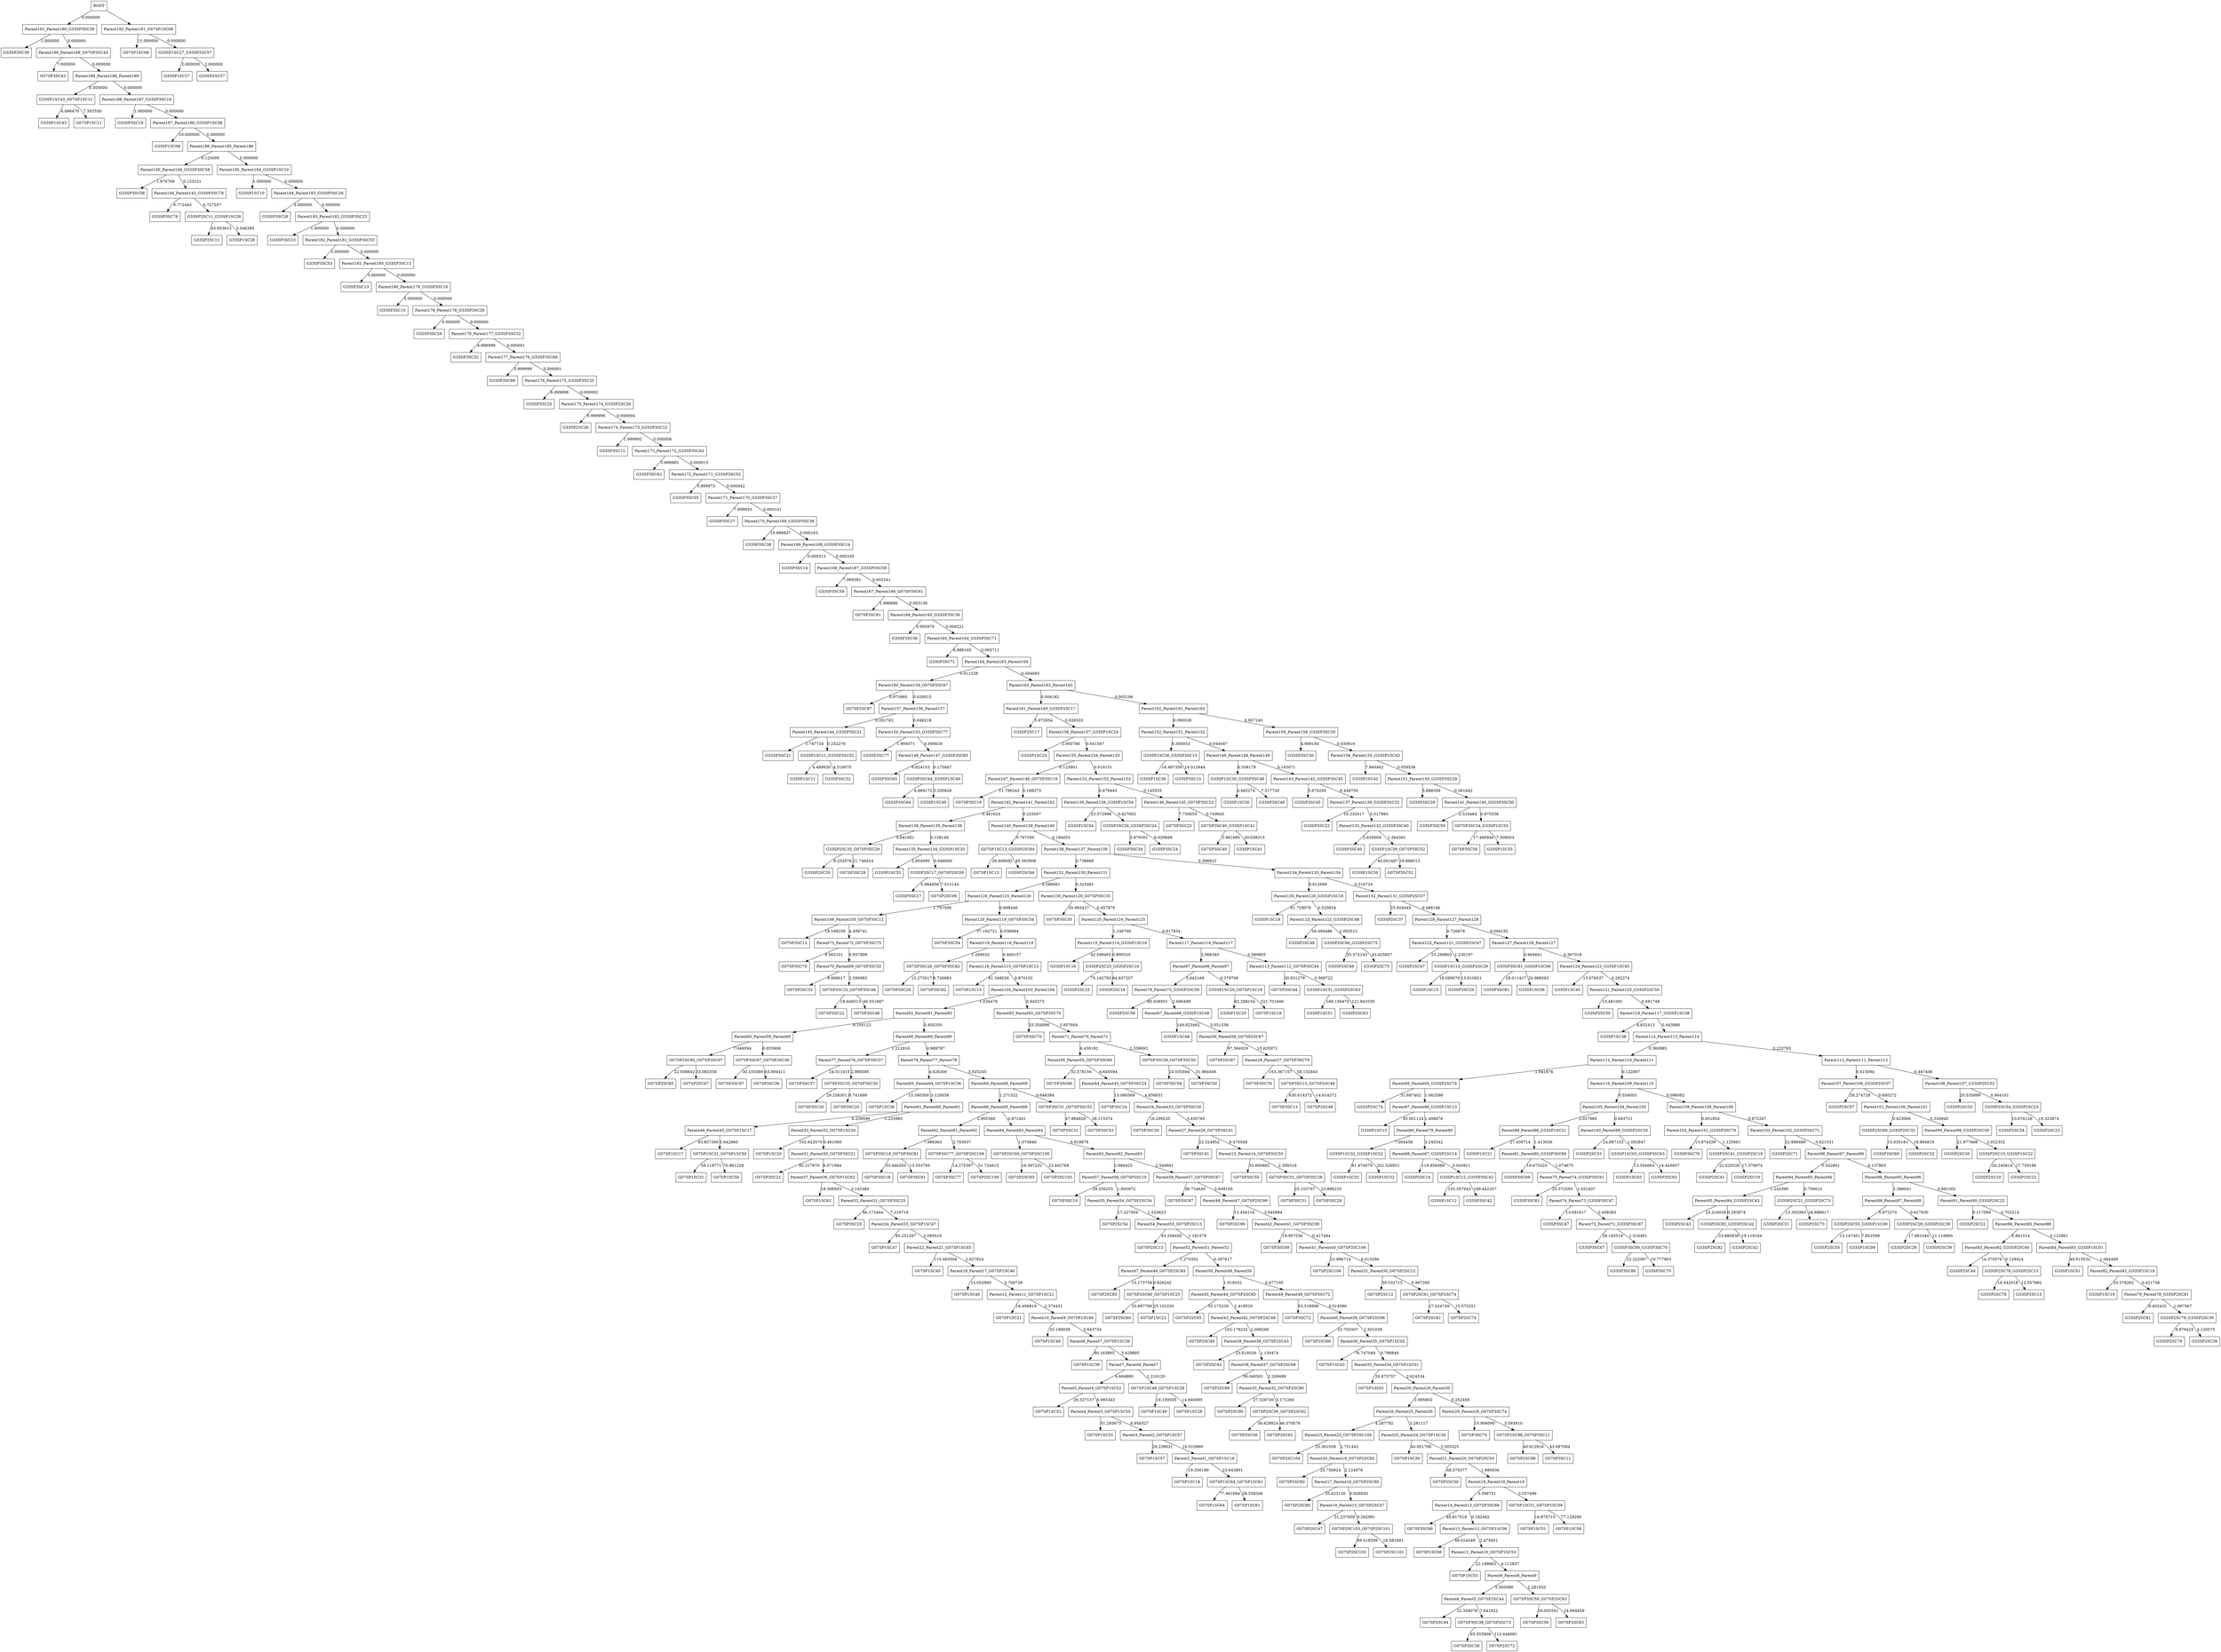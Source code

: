 digraph tree_of_250_smooth {
	G07SP3SC30 [shape = box];
	G33SP3SC81 [shape = box];
	G07SP3SC41 [shape = box];
	G33SP3SC30 [shape = box];
	G33SP2SC11 [shape = box];
	G33SP1SC42 [shape = box];
	G33SP2SC33 [shape = box];
	G07SP1SC17 [shape = box];
	G07SP2SC65 [shape = box];
	G33SP2SC54 [shape = box];
	G07SP1SC01 [shape = box];
	G33SP1SC15 [shape = box];
	G07SP3SC33 [shape = box];
	G33SP1SC13 [shape = box];
	G33SP2SC17 [shape = box];
	G07SP1SC62 [shape = box];
	G33SP3SC71 [shape = box];
	G07SP1SC18 [shape = box];
	G07SP1SC49 [shape = box];
	G33SP1SC20 [shape = box];
	G33SP2SC28 [shape = box];
	G07SP1SC31 [shape = box];
	G33SP2SC59 [shape = box];
	G07SP3SC19 [shape = box];
	G07SP2SC66 [shape = box];
	G33SP2SC41 [shape = box];
	G07SP1SC28 [shape = box];
	G33SP2SC21 [shape = box];
	G07SP2SC69 [shape = box];
	G07SP3SC67 [shape = box];
	G33SP3SC14 [shape = box];
	G33SP2SC60 [shape = box];
	G33SP2SC32 [shape = box];
	G33SP3SC36 [shape = box];
	G07SP3SC13 [shape = box];
	G33SP1SC19 [shape = box];
	G07SP3SC21 [shape = box];
	G07SP3SC20 [shape = box];
	G33SP2SC55 [shape = box];
	G07SP3SC32 [shape = box];
	G33SP2SC82 [shape = box];
	G07SP2SC85 [shape = box];
	G07SP1SC48 [shape = box];
	G07SP1SC21 [shape = box];
	G07SP2SC97 [shape = box];
	G33SP3SC21 [shape = box];
	G33SP3SC50 [shape = box];
	G07SP3SC79 [shape = box];
	G33SP1SC24 [shape = box];
	G33SP2SC14 [shape = box];
	G07SP2SC56 [shape = box];
	G07SP2SC62 [shape = box];
	G07SP3SC34 [shape = box];
	G07SP1SC51 [shape = box];
	G07SP1SC02 [shape = box];
	G07SP2SC99 [shape = box];
	G33SP3SC40 [shape = box];
	G07SP3SC40 [shape = box];
	G07SP2SC98 [shape = box];
	G07SP3SC61 [shape = box];
	G07SP3SC25 [shape = box];
	G07SP3SC37 [shape = box];
	G07SP2SC67 [shape = box];
	G07SP1SC47 [shape = box];
	G07SP3SC72 [shape = box];
	G33SP1SC30 [shape = box];
	G33SP2SC35 [shape = box];
	G07SP1SC52 [shape = box];
	G07SP3SC51 [shape = box];
	G07SP3SC29 [shape = box];
	G33SP2SC47 [shape = box];
	G07SP3SC58 [shape = box];
	G07SP3SC11 [shape = box];
	G07SP3SC77 [shape = box];
	G07SP2SC80 [shape = box];
	G33SP2SC81 [shape = box];
	G33SP1SC11 [shape = box];
	G07SP2SC82 [shape = box];
	G33SP2SC39 [shape = box];
	G33SP2SC30 [shape = box];
	G07SP2SC50 [shape = box];
	G33SP1SC39 [shape = box];
	G33SP1SC55 [shape = box];
	G07SP3SC23 [shape = box];
	G33SP3SC64 [shape = box];
	G07SP2SC12 [shape = box];
	G33SP2SC10 [shape = box];
	G07SP3SC59 [shape = box];
	G33SP3SC77 [shape = box];
	G07SP3SC35 [shape = box];
	G33SP2SC43 [shape = box];
	G07SP3SC31 [shape = box];
	G07SP3SC74 [shape = box];
	G07SP2SC07 [shape = box];
	G07SP3SC53 [shape = box];
	G07SP1SC55 [shape = box];
	G07SP1SC13 [shape = box];
	G07SP3SC09 [shape = box];
	G07SP3SC70 [shape = box];
	G33SP2SC52 [shape = box];
	G33SP3SC80 [shape = box];
	G33SP3SC52 [shape = box];
	G07SP3SC38 [shape = box];
	G33SP1SC48 [shape = box];
	G33SP1SC51 [shape = box];
	G07SP2SC103 [shape = box];
	G07SP2SC61 [shape = box];
	G33SP2SC40 [shape = box];
	G07SP1SC64 [shape = box];
	G33SP2SC73 [shape = box];
	G33SP3SC34 [shape = box];
	G33SP1SC12 [shape = box];
	G33SP3SC65 [shape = box];
	G07SP2SC109 [shape = box];
	G33SP3SC42 [shape = box];
	G33SP3SC70 [shape = box];
	G33SP1SC49 [shape = box];
	G07SP3SC50 [shape = box];
	G33SP1SC22 [shape = box];
	G33SP2SC71 [shape = box];
	G33SP3SC32 [shape = box];
	G33SP3SC55 [shape = box];
	G33SP1SC06 [shape = box];
	G33SP1SC41 [shape = box];
	G07SP2SC101 [shape = box];
	G07SP3SC12 [shape = box];
	G33SP2SC25 [shape = box];
	G33SP3SC12 [shape = box];
	G33SP3SC29 [shape = box];
	G07SP3SC18 [shape = box];
	G33SP2SC23 [shape = box];
	G33SP3SC26 [shape = box];
	G33SP3SC62 [shape = box];
	G33SP1SC36 [shape = box];
	G07SP1SC06 [shape = box];
	G33SP3SC22 [shape = box];
	G07SP2SC48 [shape = box];
	G33SP1SC33 [shape = box];
	G33SP1SC03 [shape = box];
	G33SP1SC18 [shape = box];
	G07SP3SC66 [shape = box];
	G07SP1SC61 [shape = box];
	G33SP2SC18 [shape = box];
	G33SP3SC67 [shape = box];
	G33SP3SC15 [shape = box];
	G07SP2SC72 [shape = box];
	G33SP3SC38 [shape = box];
	G07SP3SC28 [shape = box];
	G07SP3SC07 [shape = box];
	G07SP1SC39 [shape = box];
	G33SP2SC22 [shape = box];
	G33SP3SC53 [shape = box];
	G33SP3SC47 [shape = box];
	G33SP3SC25 [shape = box];
	G33SP2SC26 [shape = box];
	G07SP3SC22 [shape = box];
	G33SP2SC78 [shape = box];
	G33SP3SC27 [shape = box];
	G33SP2SC37 [shape = box];
	G33SP3SC13 [shape = box];
	G07SP3SC10 [shape = box];
	G33SP2SC15 [shape = box];
	G07SP2SC93 [shape = box];
	G33SP2SC64 [shape = box];
	G33SP3SC48 [shape = box];
	G33SP3SC45 [shape = box];
	G07SP2SC43 [shape = box];
	G33SP2SC63 [shape = box];
	G33SP1SC10 [shape = box];
	G33SP1SC09 [shape = box];
	G07SP1SC19 [shape = box];
	G07SP2SC74 [shape = box];
	G33SP1SC16 [shape = box];
	G33SP3SC16 [shape = box];
	G07SP1SC50 [shape = box];
	G33SP3SC76 [shape = box];
	G07SP2SC83 [shape = box];
	G33SP1SC32 [shape = box];
	G33SP1SC01 [shape = box];
	G07SP1SC20 [shape = box];
	G33SP3SC28 [shape = box];
	G33SP3SC23 [shape = box];
	G07SP3SC36 [shape = box];
	G07SP2SC54 [shape = box];
	G07SP1SC53 [shape = box];
	G33SP2SC42 [shape = box];
	G33SP3SC68 [shape = box];
	G33SP3SC59 [shape = box];
	G33SP1SC38 [shape = box];
	G07SP3SC52 [shape = box];
	G07SP1SC45 [shape = box];
	G33SP3SC58 [shape = box];
	G07SP3SC60 [shape = box];
	G07SP3SC24 [shape = box];
	G07SP3SC44 [shape = box];
	G07SP1SC15 [shape = box];
	G33SP3SC24 [shape = box];
	G33SP3SC19 [shape = box];
	G33SP3SC17 [shape = box];
	G33SP2SC74 [shape = box];
	G07SP2SC90 [shape = box];
	G33SP2SC66 [shape = box];
	G33SP1SC08 [shape = box];
	G07SP2SC60 [shape = box];
	G33SP1SC54 [shape = box];
	G07SP3SC81 [shape = box];
	G07SP2SC09 [shape = box];
	G33SP1SC43 [shape = box];
	G33SP3SC63 [shape = box];
	G33SP1SC27 [shape = box];
	G07SP3SC48 [shape = box];
	G07SP2SC44 [shape = box];
	G33SP3SC78 [shape = box];
	G07SP3SC43 [shape = box];
	G07SP2SC104 [shape = box];
	G07SP3SC26 [shape = box];
	G33SP2SC79 [shape = box];
	G07SP1SC30 [shape = box];
	G33SP2SC29 [shape = box];
	G33SP2SC36 [shape = box];
	G07SP1SC36 [shape = box];
	G33SP2SC48 [shape = box];
	G33SP3SC39 [shape = box];
	G07SP3SC82 [shape = box];
	G07SP2SC105 [shape = box];
	G33SP2SC19 [shape = box];
	G07SP2SC47 [shape = box];
	G07SP3SC75 [shape = box];
	G33SP2SC50 [shape = box];
	G07SP2SC106 [shape = box];
	G07SP1SC11 [shape = box];
	G07SP2SC13 [shape = box];
	G33SP1SC52 [shape = box];
	G07SP1SC23 [shape = box];
	G33SP3SC69 [shape = box];
	G07SP1SC46 [shape = box];
	G33SP2SC57 [shape = box];
	G33SP2SC75 [shape = box];
	G07SP1SC58 [shape = box];
	G07SP3SC54 [shape = box];
	G33SP1SC28 [shape = box];
	G33SP1SC45 [shape = box];
	G33SP3SC61 [shape = box];
	G33SP2SC07 [shape = box];
	G07SP1SC08 [shape = box];
	G07SP3SC55 [shape = box];
	G07SP2SC63 [shape = box];
	G33SP1SC21 [shape = box];
	G07SP1SC57 [shape = box];
	G07SP2SC49 [shape = box];
	G07SP1SC64_G07SP1SC61 [shape = box];
	G07SP1SC64_G07SP1SC61 -> G07SP1SC64 [label = 77.461694];
	G07SP1SC64_G07SP1SC61 -> G07SP1SC61 [label = 26.538306];
	G07SP3SC13_G07SP2SC48 [shape = box];
	G07SP3SC13_G07SP2SC48 -> G07SP3SC13 [label = 630.614372];
	G07SP3SC13_G07SP2SC48 -> G07SP2SC48 [label = -14.614372];
	Parent2_Parent1_G07SP1SC18 [shape = box];
	Parent2_Parent1_G07SP1SC18 -> G07SP1SC64_G07SP1SC61 [label = 23.643801];
	Parent2_Parent1_G07SP1SC18 -> G07SP1SC18 [label = 19.356199];
	Parent3_Parent2_G07SP1SC57 [shape = box];
	Parent3_Parent2_G07SP1SC57 -> Parent2_Parent1_G07SP1SC18 [label = 16.510969];
	Parent3_Parent2_G07SP1SC57 -> G07SP1SC57 [label = 29.239031];
	Parent4_Parent3_G07SP1SC55 [shape = box];
	Parent4_Parent3_G07SP1SC55 -> Parent3_Parent2_G07SP1SC57 [label = 6.956327];
	Parent4_Parent3_G07SP1SC55 -> G07SP1SC55 [label = 51.293673];
	G07SP3SC38_G07SP2SC72 [shape = box];
	G07SP3SC38_G07SP2SC72 -> G07SP3SC38 [label = 65.353909];
	G07SP3SC38_G07SP2SC72 -> G07SP2SC72 [label = 112.646091];
	Parent5_Parent4_G07SP1SC52 [shape = box];
	Parent5_Parent4_G07SP1SC52 -> Parent4_Parent3_G07SP1SC55 [label = 6.985343];
	Parent5_Parent4_G07SP1SC52 -> G07SP1SC52 [label = 26.327157];
	Parent6_Parent5_G07SP2SC44 [shape = box];
	Parent6_Parent5_G07SP2SC44 -> G07SP3SC38_G07SP2SC72 [label = 7.641922];
	Parent6_Parent5_G07SP2SC44 -> G07SP2SC44 [label = 22.358078];
	G07SP1SC49_G07SP1SC28 [shape = box];
	G07SP1SC49_G07SP1SC28 -> G07SP1SC49 [label = 18.159505];
	G07SP1SC49_G07SP1SC28 -> G07SP1SC28 [label = 14.840495];
	Parent7_Parent6_Parent7 [shape = box];
	Parent7_Parent6_Parent7 -> G07SP1SC49_G07SP1SC28 [label = 1.210120];
	Parent7_Parent6_Parent7 -> Parent5_Parent4_G07SP1SC52 [label = 4.664880];
	G07SP3SC59_G07SP2SC63 [shape = box];
	G07SP3SC59_G07SP2SC63 -> G07SP3SC59 [label = 20.055541];
	G07SP3SC59_G07SP2SC63 -> G07SP2SC63 [label = 24.944459];
	Parent8_Parent7_G07SP1SC39 [shape = box];
	Parent8_Parent7_G07SP1SC39 -> Parent7_Parent6_Parent7 [label = 3.429885];
	Parent8_Parent7_G07SP1SC39 -> G07SP1SC39 [label = 80.163865];
	Parent9_Parent8_Parent9 [shape = box];
	Parent9_Parent8_Parent9 -> G07SP3SC59_G07SP2SC63 [label = 2.281920];
	Parent9_Parent8_Parent9 -> Parent6_Parent5_G07SP2SC44 [label = 5.593080];
	Parent10_Parent9_G07SP1SC48 [shape = box];
	Parent10_Parent9_G07SP1SC48 -> Parent8_Parent7_G07SP1SC39 [label = 3.943754];
	Parent10_Parent9_G07SP1SC48 -> G07SP1SC48 [label = 35.189058];
	Parent11_Parent10_G07SP1SC53 [shape = box];
	Parent11_Parent10_G07SP1SC53 -> Parent9_Parent8_Parent9 [label = 4.112837];
	Parent11_Parent10_G07SP1SC53 -> G07SP1SC53 [label = 22.199663];
	G07SP3SC51_G07SP3SC28 [shape = box];
	G07SP3SC51_G07SP3SC28 -> G07SP3SC51 [label = 25.103767];
	G07SP3SC51_G07SP3SC28 -> G07SP3SC28 [label = 23.896233];
	Parent12_Parent11_G07SP1SC21 [shape = box];
	Parent12_Parent11_G07SP1SC21 -> Parent10_Parent9_G07SP1SC48 [label = 2.374431];
	Parent12_Parent11_G07SP1SC21 -> G07SP1SC21 [label = 16.406819];
	Parent13_Parent12_G07SP1SC06 [shape = box];
	Parent13_Parent12_G07SP1SC06 -> Parent11_Parent10_G07SP1SC53 [label = 2.475651];
	Parent13_Parent12_G07SP1SC06 -> G07SP1SC06 [label = 49.024349];
	Parent14_Parent13_G07SP3SC66 [shape = box];
	Parent14_Parent13_G07SP3SC66 -> Parent13_Parent12_G07SP1SC06 [label = 0.182482];
	Parent14_Parent13_G07SP3SC66 -> G07SP3SC66 [label = 40.817518];
	G07SP1SC51_G07SP1SC58 [shape = box];
	G07SP1SC51_G07SP1SC58 -> G07SP1SC51 [label = 16.870710];
	G07SP1SC51_G07SP1SC58 -> G07SP1SC58 [label = 77.129290];
	Parent15_Parent14_G07SP3SC55 [shape = box];
	Parent15_Parent14_G07SP3SC55 -> G07SP3SC51_G07SP3SC28 [label = 2.399318];
	Parent15_Parent14_G07SP3SC55 -> G07SP3SC55 [label = 33.600682];
	G07SP2SC103_G07SP2SC101 [shape = box];
	G07SP2SC103_G07SP2SC101 -> G07SP2SC103 [label = 69.418309];
	G07SP2SC103_G07SP2SC101 -> G07SP2SC101 [label = 18.581691];
	Parent16_Parent15_G07SP2SC47 [shape = box];
	Parent16_Parent15_G07SP2SC47 -> G07SP2SC103_G07SP2SC101 [label = 0.262991];
	Parent16_Parent15_G07SP2SC47 -> G07SP2SC47 [label = 31.237009];
	Parent17_Parent16_G07SP2SC80 [shape = box];
	Parent17_Parent16_G07SP2SC80 -> Parent16_Parent15_G07SP2SC47 [label = 0.626850];
	Parent17_Parent16_G07SP2SC80 -> G07SP2SC80 [label = 35.623150];
	Parent18_Parent17_G07SP1SC46 [shape = box];
	Parent18_Parent17_G07SP1SC46 -> Parent12_Parent11_G07SP1SC21 [label = 3.708729];
	Parent18_Parent17_G07SP1SC46 -> G07SP1SC46 [label = 15.052990];
	Parent19_Parent18_Parent19 [shape = box];
	Parent19_Parent18_Parent19 -> G07SP1SC51_G07SP1SC58 [label = 3.557499];
	Parent19_Parent18_Parent19 -> Parent14_Parent13_G07SP3SC66 [label = 3.598751];
	Parent20_Parent19_G07SP2SC82 [shape = box];
	Parent20_Parent19_G07SP2SC82 -> Parent17_Parent16_G07SP2SC80 [label = 2.124076];
	Parent20_Parent19_G07SP2SC82 -> G07SP2SC82 [label = 25.750924];
	Parent21_Parent20_G07SP2SC50 [shape = box];
	Parent21_Parent20_G07SP2SC50 -> Parent19_Parent18_Parent19 [label = 1.990936];
	Parent21_Parent20_G07SP2SC50 -> G07SP2SC50 [label = 48.579377];
	Parent22_Parent21_G07SP1SC45 [shape = box];
	Parent22_Parent21_G07SP1SC45 -> Parent18_Parent17_G07SP1SC46 [label = 2.627824];
	Parent22_Parent21_G07SP1SC45 -> G07SP1SC45 [label = 110.483504];
	Parent23_Parent22_G07SP2SC104 [shape = box];
	Parent23_Parent22_G07SP2SC104 -> Parent20_Parent19_G07SP2SC82 [label = 2.751442];
	Parent23_Parent22_G07SP2SC104 -> G07SP2SC104 [label = 25.561058];
	G07SP2SC61_G07SP2SC74 [shape = box];
	G07SP2SC61_G07SP2SC74 -> G07SP2SC61 [label = 27.424749];
	G07SP2SC61_G07SP2SC74 -> G07SP2SC74 [label = 15.575251];
	Parent24_Parent23_G07SP1SC47 [shape = box];
	Parent24_Parent23_G07SP1SC47 -> Parent22_Parent21_G07SP1SC45 [label = 2.090510];
	Parent24_Parent23_G07SP1SC47 -> G07SP1SC47 [label = 85.251287];
	Parent25_Parent24_G07SP1SC30 [shape = box];
	Parent25_Parent24_G07SP1SC30 -> Parent21_Parent20_G07SP2SC50 [label = 3.505325];
	Parent25_Parent24_G07SP1SC30 -> G07SP1SC30 [label = 40.951706];
	G07SP2SC98_G07SP3SC11 [shape = box];
	G07SP2SC98_G07SP3SC11 -> G07SP2SC98 [label = 40.912916];
	G07SP2SC98_G07SP3SC11 -> G07SP3SC11 [label = 43.087084];
	Parent26_Parent25_Parent26 [shape = box];
	Parent26_Parent25_Parent26 -> Parent25_Parent24_G07SP1SC30 [label = 3.281117];
	Parent26_Parent25_Parent26 -> Parent23_Parent22_G07SP2SC104 [label = 4.287792];
	Parent27_Parent26_G07SP3SC41 [shape = box];
	Parent27_Parent26_G07SP3SC41 -> Parent15_Parent14_G07SP3SC55 [label = 9.475048];
	Parent27_Parent26_G07SP3SC41 -> G07SP3SC41 [label = 22.524952];
	Parent28_Parent27_G07SP3SC79 [shape = box];
	Parent28_Parent27_G07SP3SC79 -> G07SP3SC13_G07SP2SC48 [label = 58.132843];
	Parent28_Parent27_G07SP3SC79 -> G07SP3SC79 [label = 163.367157];
	G07SP2SC56_G07SP2SC62 [shape = box];
	G07SP2SC56_G07SP2SC62 -> G07SP2SC56 [label = 36.629924];
	G07SP2SC56_G07SP2SC62 -> G07SP2SC62 [label = 46.370076];
	Parent29_Parent28_G07SP3SC74 [shape = box];
	Parent29_Parent28_G07SP3SC74 -> G07SP2SC98_G07SP3SC11 [label = 3.593910];
	Parent29_Parent28_G07SP3SC74 -> G07SP3SC74 [label = 15.906090];
	Parent30_Parent29_Parent30 [shape = box];
	Parent30_Parent29_Parent30 -> Parent29_Parent28_G07SP3SC74 [label = 0.252459];
	Parent30_Parent29_Parent30 -> Parent26_Parent25_Parent26 [label = 2.995802];
	Parent31_Parent30_G07SP2SC12 [shape = box];
	Parent31_Parent30_G07SP2SC12 -> G07SP2SC61_G07SP2SC74 [label = 6.967285];
	Parent31_Parent30_G07SP2SC12 -> G07SP2SC12 [label = 39.532715];
	Parent32_Parent31_G07SP3SC25 [shape = box];
	Parent32_Parent31_G07SP3SC25 -> Parent24_Parent23_G07SP1SC47 [label = 7.216716];
	Parent32_Parent31_G07SP3SC25 -> G07SP3SC25 [label = 56.172444];
	Parent33_Parent32_G07SP2SC90 [shape = box];
	Parent33_Parent32_G07SP2SC90 -> G07SP2SC56_G07SP2SC62 [label = 3.171260];
	Parent33_Parent32_G07SP2SC90 -> G07SP2SC90 [label = 27.328740];
	Parent34_Parent33_G07SP3SC30 [shape = box];
	Parent34_Parent33_G07SP3SC30 -> Parent27_Parent26_G07SP3SC41 [label = 3.450765];
	Parent34_Parent33_G07SP3SC30 -> G07SP3SC30 [label = 19.299235];
	G07SP1SC31_G07SP1SC50 [shape = box];
	G07SP1SC31_G07SP1SC50 -> G07SP1SC31 [label = 59.118771];
	G07SP1SC31_G07SP1SC50 -> G07SP1SC50 [label = 70.881229];
	Parent35_Parent34_G07SP1SC01 [shape = box];
	Parent35_Parent34_G07SP1SC01 -> Parent30_Parent29_Parent30 [label = 2.624534];
	Parent35_Parent34_G07SP1SC01 -> G07SP1SC01 [label = 20.873757];
	Parent36_Parent35_G07SP1SC02 [shape = box];
	Parent36_Parent35_G07SP1SC02 -> Parent35_Parent34_G07SP1SC01 [label = 0.798849];
	Parent36_Parent35_G07SP1SC02 -> G07SP1SC02 [label = 76.747049];
	Parent37_Parent36_G07SP1SC62 [shape = box];
	Parent37_Parent36_G07SP1SC62 -> Parent32_Parent31_G07SP3SC25 [label = 3.143384];
	Parent37_Parent36_G07SP1SC62 -> G07SP1SC62 [label = 18.306933];
	Parent38_Parent37_G07SP2SC69 [shape = box];
	Parent38_Parent37_G07SP2SC69 -> Parent33_Parent32_G07SP2SC90 [label = 2.209499];
	Parent38_Parent37_G07SP2SC69 -> G07SP2SC69 [label = 39.040501];
	Parent39_Parent38_G07SP2SC43 [shape = box];
	Parent39_Parent38_G07SP2SC43 -> Parent38_Parent37_G07SP2SC69 [label = 1.130474];
	Parent39_Parent38_G07SP2SC43 -> G07SP2SC43 [label = 23.619526];
	Parent40_Parent39_G07SP2SC66 [shape = box];
	Parent40_Parent39_G07SP2SC66 -> Parent36_Parent35_G07SP1SC02 [label = 2.501039];
	Parent40_Parent39_G07SP2SC66 -> G07SP2SC66 [label = 23.703307];
	G07SP2SC85_G07SP2SC07 [shape = box];
	G07SP2SC85_G07SP2SC07 -> G07SP2SC85 [label = 22.936642];
	G07SP2SC85_G07SP2SC07 -> G07SP2SC07 [label = 33.063358];
	Parent41_Parent40_G07SP2SC106 [shape = box];
	Parent41_Parent40_G07SP2SC106 -> Parent31_Parent30_G07SP2SC12 [label = 6.013286];
	Parent41_Parent40_G07SP2SC106 -> G07SP2SC106 [label = 22.986714];
	Parent42_Parent41_G07SP3SC09 [shape = box];
	Parent42_Parent41_G07SP3SC09 -> Parent41_Parent40_G07SP2SC106 [label = 0.417464];
	Parent42_Parent41_G07SP3SC09 -> G07SP3SC09 [label = 19.957536];
	Parent43_Parent42_G07SP2SC49 [shape = box];
	Parent43_Parent42_G07SP2SC49 -> Parent39_Parent38_G07SP2SC43 [label = 2.009268];
	Parent43_Parent42_G07SP2SC49 -> G07SP2SC49 [label = 102.178232];
	Parent44_Parent43_G07SP3SC24 [shape = box];
	Parent44_Parent43_G07SP3SC24 -> Parent34_Parent33_G07SP3SC30 [label = 4.856931];
	Parent44_Parent43_G07SP3SC24 -> G07SP3SC24 [label = 13.080569];
	G07SP3SC18_G07SP3SC81 [shape = box];
	G07SP3SC18_G07SP3SC81 -> G07SP3SC18 [label = 33.446205];
	G07SP3SC18_G07SP3SC81 -> G07SP3SC81 [label = 13.553795];
	Parent45_Parent44_G07SP2SC65 [shape = box];
	Parent45_Parent44_G07SP2SC65 -> Parent43_Parent42_G07SP2SC49 [label = 1.418520];
	Parent45_Parent44_G07SP2SC65 -> G07SP2SC65 [label = 55.175230];
	G07SP2SC60_G07SP1SC23 [shape = box];
	G07SP2SC60_G07SP1SC23 -> G07SP2SC60 [label = 20.897780];
	G07SP2SC60_G07SP1SC23 -> G07SP1SC23 [label = 25.102220];
	G07SP3SC07_G07SP3SC36 [shape = box];
	G07SP3SC07_G07SP3SC36 -> G07SP3SC07 [label = 30.105589];
	G07SP3SC07_G07SP3SC36 -> G07SP3SC36 [label = 63.894411];
	Parent46_Parent45_G07SP1SC17 [shape = box];
	Parent46_Parent45_G07SP1SC17 -> G07SP1SC31_G07SP1SC50 [label = 5.642660];
	Parent46_Parent45_G07SP1SC17 -> G07SP1SC17 [label = 83.857340];
	Parent47_Parent46_G07SP2SC83 [shape = box];
	Parent47_Parent46_G07SP2SC83 -> G07SP2SC60_G07SP1SC23 [label = 0.826242];
	Parent47_Parent46_G07SP2SC83 -> G07SP2SC83 [label = 15.173758];
	Parent48_Parent47_G07SP2SC99 [shape = box];
	Parent48_Parent47_G07SP2SC99 -> Parent42_Parent41_G07SP3SC09 [label = 3.045884];
	Parent48_Parent47_G07SP2SC99 -> G07SP2SC99 [label = 13.454116];
	Parent49_Parent48_G07SP3SC72 [shape = box];
	Parent49_Parent48_G07SP3SC72 -> Parent40_Parent39_G07SP2SC66 [label = 4.314590];
	Parent49_Parent48_G07SP3SC72 -> G07SP3SC72 [label = 53.518906];
	Parent50_Parent49_Parent50 [shape = box];
	Parent50_Parent49_Parent50 -> Parent49_Parent48_G07SP3SC72 [label = 0.477195];
	Parent50_Parent49_Parent50 -> Parent45_Parent44_G07SP2SC65 [label = 1.919202];
	Parent51_Parent50_G07SP3SC21 [shape = box];
	Parent51_Parent50_G07SP3SC21 -> Parent37_Parent36_G07SP1SC62 [label = 6.071984];
	Parent51_Parent50_G07SP3SC21 -> G07SP3SC21 [label = 92.317970];
	Parent52_Parent51_Parent52 [shape = box];
	Parent52_Parent51_Parent52 -> Parent50_Parent49_Parent50 [label = 0.397917];
	Parent52_Parent51_Parent52 -> Parent47_Parent46_G07SP2SC83 [label = 1.270302];
	Parent53_Parent52_G07SP1SC20 [shape = box];
	Parent53_Parent52_G07SP1SC20 -> Parent51_Parent50_G07SP3SC21 [label = 0.461060];
	Parent53_Parent52_G07SP1SC20 -> G07SP1SC20 [label = 102.622070];
	Parent54_Parent53_G07SP2SC13 [shape = box];
	Parent54_Parent53_G07SP2SC13 -> Parent52_Parent51_Parent52 [label = 1.181576];
	Parent54_Parent53_G07SP2SC13 -> G07SP2SC13 [label = 43.208450];
	Parent55_Parent54_G07SP2SC54 [shape = box];
	Parent55_Parent54_G07SP2SC54 -> Parent54_Parent53_G07SP2SC13 [label = 1.520623];
	Parent55_Parent54_G07SP2SC54 -> G07SP2SC54 [label = 17.227004];
	G07SP3SC77_G07SP2SC109 [shape = box];
	G07SP3SC77_G07SP2SC109 -> G07SP3SC77 [label = 14.275387];
	G07SP3SC77_G07SP2SC109 -> G07SP2SC109 [label = 51.724613];
	Parent56_Parent55_G07SP3SC60 [shape = box];
	Parent56_Parent55_G07SP3SC60 -> Parent44_Parent43_G07SP3SC24 [label = 4.640594];
	Parent56_Parent55_G07SP3SC60 -> G07SP3SC60 [label = 32.578156];
	Parent57_Parent56_G07SP3SC10 [shape = box];
	Parent57_Parent56_G07SP3SC10 -> Parent55_Parent54_G07SP2SC54 [label = 1.695972];
	Parent57_Parent56_G07SP3SC10 -> G07SP3SC10 [label = 29.256255];
	Parent58_Parent57_G07SP3SC67 [shape = box];
	Parent58_Parent57_G07SP3SC67 -> Parent48_Parent47_G07SP2SC99 [label = 5.609105];
	Parent58_Parent57_G07SP3SC67 -> G07SP3SC67 [label = 36.734645];
	Parent59_Parent58_G07SP2SC67 [shape = box];
	Parent59_Parent58_G07SP2SC67 -> Parent28_Parent27_G07SP3SC79 [label = 15.635071];
	Parent59_Parent58_G07SP2SC67 -> G07SP2SC67 [label = 97.364929];
	Parent60_Parent59_Parent60 [shape = box];
	Parent60_Parent59_Parent60 -> G07SP3SC07_G07SP3SC36 [label = 6.053906];
	Parent60_Parent59_Parent60 -> G07SP2SC85_G07SP2SC07 [label = 7.946094];
	Parent61_Parent60_Parent61 [shape = box];
	Parent61_Parent60_Parent61 -> Parent53_Parent52_G07SP1SC20 [label = 5.225985];
	Parent61_Parent60_Parent61 -> Parent46_Parent45_G07SP1SC17 [label = 6.239599];
	G33SP1SC32_G33SP1SC52 [shape = box];
	G33SP1SC32_G33SP1SC52 -> G33SP1SC32 [label = 91.470079];
	G33SP1SC32_G33SP1SC52 -> G33SP1SC52 [label = 202.529921];
	Parent62_Parent61_Parent62 [shape = box];
	Parent62_Parent61_Parent62 -> G07SP3SC77_G07SP2SC109 [label = 2.763637];
	Parent62_Parent61_Parent62 -> G07SP3SC18_G07SP3SC81 [label = 7.986363];
	G33SP1SC12_G33SP3SC42 [shape = box];
	G33SP1SC12_G33SP3SC42 -> G33SP1SC12 [label = 152.557643];
	G33SP1SC12_G33SP3SC42 -> G33SP3SC42 [label = 169.442357];
	G07SP2SC93_G07SP2SC105 [shape = box];
	G07SP2SC93_G07SP2SC105 -> G07SP2SC93 [label = 18.597232];
	G07SP2SC93_G07SP2SC105 -> G07SP2SC105 [label = 23.402768];
	Parent63_Parent62_Parent63 [shape = box];
	Parent63_Parent62_Parent63 -> Parent58_Parent57_G07SP3SC67 [label = 2.540681];
	Parent63_Parent62_Parent63 -> Parent57_Parent56_G07SP3SC10 [label = 2.984425];
	G07SP3SC22_G07SP3SC48 [shape = box];
	G07SP3SC22_G07SP3SC48 -> G07SP3SC22 [label = 18.448313];
	G07SP3SC22_G07SP3SC48 -> G07SP3SC48 [label = 46.551687];
	G07SP3SC58_G07SP3SC50 [shape = box];
	G07SP3SC58_G07SP3SC50 -> G07SP3SC58 [label = 24.035594];
	G07SP3SC58_G07SP3SC50 -> G07SP3SC50 [label = 31.964406];
	Parent64_Parent63_Parent64 [shape = box];
	Parent64_Parent63_Parent64 -> Parent63_Parent62_Parent63 [label = 0.919878];
	Parent64_Parent63_Parent64 -> G07SP2SC93_G07SP2SC105 [label = 1.070840];
	Parent65_Parent64_G07SP1SC36 [shape = box];
	Parent65_Parent64_G07SP1SC36 -> Parent61_Parent60_Parent61 [label = 3.120038];
	Parent65_Parent64_G07SP1SC36 -> G07SP1SC36 [label = 15.590300];
	Parent66_Parent65_Parent66 [shape = box];
	Parent66_Parent65_Parent66 -> Parent64_Parent63_Parent64 [label = 0.872441];
	Parent66_Parent65_Parent66 -> Parent62_Parent61_Parent62 [label = 2.905368];
	G33SP3SC80_G33SP3SC70 [shape = box];
	G33SP3SC80_G33SP3SC70 -> G33SP3SC80 [label = 22.222097];
	G33SP3SC80_G33SP3SC70 -> G33SP3SC70 [label = 19.777903];
	G07SP3SC31_G07SP3SC53 [shape = box];
	G07SP3SC31_G07SP3SC53 -> G07SP3SC31 [label = 47.884626];
	G07SP3SC31_G07SP3SC53 -> G07SP3SC53 [label = 38.115374];
	Parent67_Parent66_G33SP1SC48 [shape = box];
	Parent67_Parent66_G33SP1SC48 -> Parent59_Parent58_G07SP2SC67 [label = 5.051538];
	Parent67_Parent66_G33SP1SC48 -> G33SP1SC48 [label = 149.823462];
	Parent68_Parent67_G33SP2SC14 [shape = box];
	Parent68_Parent67_G33SP2SC14 -> G33SP1SC12_G33SP3SC42 [label = 3.043911];
	Parent68_Parent67_G33SP2SC14 -> G33SP2SC14 [label = 119.956089];
	G07SP3SC33_G07SP3SC20 [shape = box];
	G07SP3SC33_G07SP3SC20 -> G07SP3SC33 [label = 29.258301];
	G07SP3SC33_G07SP3SC20 -> G07SP3SC20 [label = 8.741699];
	Parent69_Parent68_Parent69 [shape = box];
	Parent69_Parent68_Parent69 -> G07SP3SC31_G07SP3SC53 [label = 0.646384];
	Parent69_Parent68_Parent69 -> Parent66_Parent65_Parent66 [label = 1.271522];
	Parent70_Parent69_G07SP3SC32 [shape = box];
	Parent70_Parent69_G07SP3SC32 -> G07SP3SC22_G07SP3SC48 [label = 2.590983];
	Parent70_Parent69_G07SP3SC32 -> G07SP3SC32 [label = 8.909017];
	Parent71_Parent70_Parent71 [shape = box];
	Parent71_Parent70_Parent71 -> G07SP3SC58_G07SP3SC50 [label = 2.358693];
	Parent71_Parent70_Parent71 -> Parent56_Parent55_G07SP3SC60 [label = 6.438182];
	Parent72_Parent71_G33SP3SC67 [shape = box];
	Parent72_Parent71_G33SP3SC67 -> G33SP3SC80_G33SP3SC70 [label = 1.316481];
	Parent72_Parent71_G33SP3SC67 -> G33SP3SC67 [label = 28.183519];
	Parent73_Parent72_G07SP3SC75 [shape = box];
	Parent73_Parent72_G07SP3SC75 -> Parent70_Parent69_G07SP3SC32 [label = 0.937899];
	Parent73_Parent72_G07SP3SC75 -> G07SP3SC75 [label = 9.562101];
	Parent74_Parent73_G33SP3SC47 [shape = box];
	Parent74_Parent73_G33SP3SC47 -> Parent72_Parent71_G33SP3SC67 [label = 0.408383];
	Parent74_Parent73_G33SP3SC47 -> G33SP3SC47 [label = 13.091617];
	G33SP2SC79_G33SP2SC36 [shape = box];
	G33SP2SC79_G33SP2SC36 -> G33SP2SC79 [label = 8.879425];
	G33SP2SC79_G33SP2SC36 -> G33SP2SC36 [label = 4.120575];
	Parent75_Parent74_G33SP3SC61 [shape = box];
	Parent75_Parent74_G33SP3SC61 -> Parent74_Parent73_G33SP3SC47 [label = 1.052407];
	Parent75_Parent74_G33SP3SC61 -> G33SP3SC61 [label = 25.572593];
	Parent76_Parent75_G33SP2SC59 [shape = box];
	Parent76_Parent75_G33SP2SC59 -> Parent67_Parent66_G33SP1SC48 [label = 2.690499];
	Parent76_Parent75_G33SP2SC59 -> G33SP2SC59 [label = 80.559501];
	Parent77_Parent76_G07SP3SC37 [shape = box];
	Parent77_Parent76_G07SP3SC37 -> G07SP3SC33_G07SP3SC20 [label = 2.988585];
	Parent77_Parent76_G07SP3SC37 -> G07SP3SC37 [label = 24.011415];
	Parent78_Parent77_Parent78 [shape = box];
	Parent78_Parent77_Parent78 -> Parent69_Parent68_Parent69 [label = 3.025245];
	Parent78_Parent77_Parent78 -> Parent65_Parent64_G07SP1SC36 [label = 4.626300];
	Parent79_Parent78_G33SP2SC81 [shape = box];
	Parent79_Parent78_G33SP2SC81 -> G33SP2SC79_G33SP2SC36 [label = 1.097567];
	Parent79_Parent78_G33SP2SC81 -> G33SP2SC81 [label = 8.402433];
	Parent80_Parent79_Parent80 [shape = box];
	Parent80_Parent79_Parent80 -> Parent68_Parent67_G33SP2SC14 [label = 3.245542];
	Parent80_Parent79_Parent80 -> G33SP1SC32_G33SP1SC52 [label = 7.004458];
	Parent81_Parent80_G33SP3SC69 [shape = box];
	Parent81_Parent80_G33SP3SC69 -> Parent75_Parent74_G33SP3SC61 [label = 1.074675];
	Parent81_Parent80_G33SP3SC69 -> G33SP3SC69 [label = 19.675325];
	Parent82_Parent81_G33SP1SC19 [shape = box];
	Parent82_Parent81_G33SP1SC19 -> Parent79_Parent78_G33SP2SC81 [label = 0.421738];
	Parent82_Parent81_G33SP1SC19 -> G33SP1SC19 [label = 20.578262];
	G33SP2SC78_G33SP2SC15 [shape = box];
	G33SP2SC78_G33SP2SC15 -> G33SP2SC78 [label = 16.442018];
	G33SP2SC78_G33SP2SC15 -> G33SP2SC15 [label = 12.557982];
	Parent83_Parent82_G33SP2SC40 [shape = box];
	Parent83_Parent82_G33SP2SC40 -> G33SP2SC78_G33SP2SC15 [label = 0.129424];
	Parent83_Parent82_G33SP2SC40 -> G33SP2SC40 [label = 14.370576];
	G33SP2SC55_G33SP1SC09 [shape = box];
	G33SP2SC55_G33SP1SC09 -> G33SP2SC55 [label = 13.147401];
	G33SP2SC55_G33SP1SC09 -> G33SP1SC09 [label = 7.852599];
	G33SP2SC28_G33SP2SC39 [shape = box];
	G33SP2SC28_G33SP2SC39 -> G33SP2SC28 [label = 17.881040];
	G33SP2SC28_G33SP2SC39 -> G33SP2SC39 [label = 11.118960];
	G33SP2SC82_G33SP2SC42 [shape = box];
	G33SP2SC82_G33SP2SC42 -> G33SP2SC82 [label = 23.880836];
	G33SP2SC82_G33SP2SC42 -> G33SP2SC42 [label = 19.119164];
	G33SP2SC10_G33SP1SC22 [shape = box];
	G33SP2SC10_G33SP1SC22 -> G33SP2SC10 [label = 20.240814];
	G33SP2SC10_G33SP1SC22 -> G33SP1SC22 [label = 17.759186];
	Parent84_Parent83_G33SP1SC01 [shape = box];
	Parent84_Parent83_G33SP1SC01 -> Parent82_Parent81_G33SP1SC19 [label = 1.084468];
	Parent84_Parent83_G33SP1SC01 -> G33SP1SC01 [label = 49.915532];
	Parent85_Parent84_G33SP2SC43 [shape = box];
	Parent85_Parent84_G33SP2SC43 -> G33SP2SC82_G33SP2SC42 [label = 0.283974];
	Parent85_Parent84_G33SP2SC43 -> G33SP2SC43 [label = 23.216026];
	Parent86_Parent85_Parent86 [shape = box];
	Parent86_Parent85_Parent86 -> Parent84_Parent83_G33SP1SC01 [label = 0.122861];
	Parent86_Parent85_Parent86 -> Parent83_Parent82_G33SP2SC40 [label = 0.861514];
	Parent87_Parent86_G33SP1SC13 [shape = box];
	Parent87_Parent86_G33SP1SC13 -> Parent80_Parent79_Parent80 [label = 1.498876];
	Parent87_Parent86_G33SP1SC13 -> G33SP1SC13 [label = 95.001124];
	Parent88_Parent87_Parent88 [shape = box];
	Parent88_Parent87_Parent88 -> G33SP2SC28_G33SP2SC39 [label = 0.627630];
	Parent88_Parent87_Parent88 -> G33SP2SC55_G33SP1SC09 [label = 0.872370];
	Parent89_Parent88_G33SP1SC21 [shape = box];
	Parent89_Parent88_G33SP1SC21 -> Parent81_Parent80_G33SP3SC69 [label = 1.413036];
	Parent89_Parent88_G33SP1SC21 -> G33SP1SC21 [label = 27.430714];
	Parent90_Parent89_Parent90 [shape = box];
	Parent90_Parent89_Parent90 -> Parent78_Parent77_Parent78 [label = 0.989787];
	Parent90_Parent89_Parent90 -> Parent77_Parent76_G07SP3SC37 [label = 1.212816];
	G33SP2SC21_G33SP2SC73 [shape = box];
	G33SP2SC21_G33SP2SC73 -> G33SP2SC21 [label = 13.303383];
	G33SP2SC21_G33SP2SC73 -> G33SP2SC73 [label = 26.696617];
	Parent91_Parent90_G33SP2SC22 [shape = box];
	Parent91_Parent90_G33SP2SC22 -> Parent86_Parent85_Parent86 [label = 0.703214];
	Parent91_Parent90_G33SP2SC22 -> G33SP2SC22 [label = 9.117099];
	G33SP1SC03_G33SP3SC63 [shape = box];
	G33SP1SC03_G33SP3SC63 -> G33SP1SC03 [label = 13.554063];
	G33SP1SC03_G33SP3SC63 -> G33SP3SC63 [label = 14.445937];
	Parent92_Parent91_Parent92 [shape = box];
	Parent92_Parent91_Parent92 -> Parent90_Parent89_Parent90 [label = 0.405350];
	Parent92_Parent91_Parent92 -> Parent60_Parent59_Parent60 [label = 9.105123];
	Parent93_Parent92_G07SP3SC70 [shape = box];
	Parent93_Parent92_G07SP3SC70 -> Parent71_Parent70_Parent71 [label = 3.957604];
	Parent93_Parent92_G07SP3SC70 -> G07SP3SC70 [label = 33.354896];
	G33SP2SC41_G33SP2SC19 [shape = box];
	G33SP2SC41_G33SP2SC19 -> G33SP2SC41 [label = 22.629326];
	G33SP2SC41_G33SP2SC19 -> G33SP2SC19 [label = 17.370674];
	G33SP1SC20_G07SP1SC19 [shape = box];
	G33SP1SC20_G07SP1SC19 -> G33SP1SC20 [label = 62.298154];
	G33SP1SC20_G07SP1SC19 -> G07SP1SC19 [label = 221.701846];
	Parent94_Parent93_Parent94 [shape = box];
	Parent94_Parent93_Parent94 -> G33SP2SC21_G33SP2SC73 [label = 0.756610];
	Parent94_Parent93_Parent94 -> Parent85_Parent84_G33SP2SC43 [label = 1.243390];
	Parent95_Parent94_G33SP2SC74 [shape = box];
	Parent95_Parent94_G33SP2SC74 -> Parent87_Parent86_G33SP1SC13 [label = 1.062598];
	Parent95_Parent94_G33SP2SC74 -> G33SP2SC74 [label = 31.687402];
	Parent96_Parent95_Parent96 [shape = box];
	Parent96_Parent95_Parent96 -> Parent91_Parent90_G33SP2SC22 [label = 0.891302];
	Parent96_Parent95_Parent96 -> Parent88_Parent87_Parent88 [label = 1.386041];
	Parent97_Parent96_Parent97 [shape = box];
	Parent97_Parent96_Parent97 -> G33SP1SC20_G07SP1SC19 [label = 0.379706];
	Parent97_Parent96_Parent97 -> Parent76_Parent75_G33SP2SC59 [label = 3.042169];
	G33SP2SC60_G33SP2SC32 [shape = box];
	G33SP2SC60_G33SP2SC32 -> G33SP2SC60 [label = 15.035181];
	G33SP2SC60_G33SP2SC32 -> G33SP2SC32 [label = 18.964819];
	Parent98_Parent97_Parent98 [shape = box];
	Parent98_Parent97_Parent98 -> Parent96_Parent95_Parent96 [label = 0.137863];
	Parent98_Parent97_Parent98 -> Parent94_Parent93_Parent94 [label = 0.542801];
	Parent99_Parent98_G33SP2SC30 [shape = box];
	Parent99_Parent98_G33SP2SC30 -> G33SP2SC10_G33SP1SC22 [label = 2.022332];
	Parent99_Parent98_G33SP2SC30 -> G33SP2SC30 [label = 21.977668];
	Parent100_Parent99_G33SP2SC33 [shape = box];
	Parent100_Parent99_G33SP2SC33 -> G33SP1SC03_G33SP3SC63 [label = 1.002847];
	Parent100_Parent99_G33SP2SC33 -> G33SP2SC33 [label = 24.997153];
	G33SP2SC54_G33SP2SC23 [shape = box];
	G33SP2SC54_G33SP2SC23 -> G33SP2SC54 [label = 10.676126];
	G33SP2SC54_G33SP2SC23 -> G33SP2SC23 [label = 19.323874];
	Parent101_Parent100_Parent101 [shape = box];
	Parent101_Parent100_Parent101 -> Parent99_Parent98_G33SP2SC30 [label = 0.326940];
	Parent101_Parent100_Parent101 -> G33SP2SC60_G33SP2SC32 [label = 0.423060];
	Parent102_Parent101_G33SP3SC76 [shape = box];
	Parent102_Parent101_G33SP3SC76 -> G33SP2SC41_G33SP2SC19 [label = 1.125661];
	Parent102_Parent101_G33SP3SC76 -> G33SP3SC76 [label = 13.874339];
	Parent103_Parent102_G33SP2SC71 [shape = box];
	Parent103_Parent102_G33SP2SC71 -> Parent98_Parent97_Parent98 [label = 0.621531];
	Parent103_Parent102_G33SP2SC71 -> G33SP2SC71 [label = 22.898489];
	G07SP3SC26_G07SP3SC82 [shape = box];
	G07SP3SC26_G07SP3SC82 -> G07SP3SC26 [label = 15.273017];
	G07SP3SC26_G07SP3SC82 -> G07SP3SC82 [label = 8.726983];
	Parent104_Parent103_Parent104 [shape = box];
	Parent104_Parent103_Parent104 -> Parent93_Parent92_G07SP3SC70 [label = 0.945273];
	Parent104_Parent103_Parent104 -> Parent92_Parent91_Parent92 [label = 1.026478];
	G33SP2SC66_G33SP2SC75 [shape = box];
	G33SP2SC66_G33SP2SC75 -> G33SP2SC66 [label = 25.574143];
	G33SP2SC66_G33SP2SC75 -> G33SP2SC75 [label = 43.425857];
	Parent105_Parent104_Parent105 [shape = box];
	Parent105_Parent104_Parent105 -> Parent100_Parent99_G33SP2SC33 [label = 0.663721];
	Parent105_Parent104_Parent105 -> Parent89_Parent88_G33SP1SC21 [label = 2.027685];
	G33SP1SC51_G33SP2SC63 [shape = box];
	G33SP1SC51_G33SP2SC63 -> G33SP1SC51 [label = 168.156470];
	G33SP1SC51_G33SP2SC63 -> G33SP2SC63 [label = 121.843530];
	Parent106_Parent105_G07SP3SC12 [shape = box];
	Parent106_Parent105_G07SP3SC12 -> Parent73_Parent72_G07SP3SC75 [label = 4.456741];
	Parent106_Parent105_G07SP3SC12 -> G07SP3SC12 [label = 18.168259];
	G33SP2SC25_G33SP2SC18 [shape = box];
	G33SP2SC25_G33SP2SC18 -> G33SP2SC25 [label = 75.162793];
	G33SP2SC25_G33SP2SC18 -> G33SP2SC18 [label = 84.837207];
	Parent107_Parent106_G33SP2SC07 [shape = box];
	Parent107_Parent106_G33SP2SC07 -> Parent101_Parent100_Parent101 [label = 0.600272];
	Parent107_Parent106_G33SP2SC07 -> G33SP2SC07 [label = 28.274728];
	Parent108_Parent107_G33SP2SC52 [shape = box];
	Parent108_Parent107_G33SP2SC52 -> G33SP2SC54_G33SP2SC23 [label = 0.964101];
	Parent108_Parent107_G33SP2SC52 -> G33SP2SC52 [label = 20.535899];
	Parent109_Parent108_Parent109 [shape = box];
	Parent109_Parent108_Parent109 -> Parent103_Parent102_G33SP2SC71 [label = 0.672267];
	Parent109_Parent108_Parent109 -> Parent102_Parent101_G33SP3SC76 [label = 0.801854];
	Parent110_Parent109_Parent110 [shape = box];
	Parent110_Parent109_Parent110 -> Parent109_Parent108_Parent109 [label = 0.096082];
	Parent110_Parent109_Parent110 -> Parent105_Parent104_Parent105 [label = 0.554003];
	G33SP1SC15_G33SP2SC29 [shape = box];
	G33SP1SC15_G33SP2SC29 -> G33SP1SC15 [label = 18.089079];
	G33SP1SC15_G33SP2SC29 -> G33SP2SC29 [label = 13.910921];
	Parent111_Parent110_Parent111 [shape = box];
	Parent111_Parent110_Parent111 -> Parent110_Parent109_Parent110 [label = 0.122897];
	Parent111_Parent110_Parent111 -> Parent95_Parent94_G33SP2SC74 [label = 1.941876];
	Parent112_Parent111_Parent112 [shape = box];
	Parent112_Parent111_Parent112 -> Parent108_Parent107_G33SP2SC52 [label = 0.447406];
	Parent112_Parent111_Parent112 -> Parent107_Parent106_G33SP2SC07 [label = 0.615094];
	Parent113_Parent112_G07SP3SC44 [shape = box];
	Parent113_Parent112_G07SP3SC44 -> G33SP1SC51_G33SP2SC63 [label = 0.568722];
	Parent113_Parent112_G07SP3SC44 -> G07SP3SC44 [label = 30.931278];
	Parent114_Parent113_Parent114 [shape = box];
	Parent114_Parent113_Parent114 -> Parent112_Parent111_Parent112 [label = 0.222763];
	Parent114_Parent113_Parent114 -> Parent111_Parent110_Parent111 [label = 0.360885];
	Parent115_Parent114_G33SP1SC16 [shape = box];
	Parent115_Parent114_G33SP1SC16 -> G33SP2SC25_G33SP2SC18 [label = 0.900535];
	Parent115_Parent114_G33SP1SC16 -> G33SP1SC16 [label = 42.599465];
	Parent116_Parent115_G07SP1SC15 [shape = box];
	Parent116_Parent115_G07SP1SC15 -> Parent104_Parent103_Parent104 [label = 0.870102];
	Parent116_Parent115_G07SP1SC15 -> G07SP1SC15 [label = 61.348026];
	G33SP1SC39_G07SP3SC52 [shape = box];
	G33SP1SC39_G07SP3SC52 -> G33SP1SC39 [label = 40.001487];
	G33SP1SC39_G07SP3SC52 -> G07SP3SC52 [label = 19.998513];
	Parent117_Parent116_Parent117 [shape = box];
	Parent117_Parent116_Parent117 -> Parent113_Parent112_G07SP3SC44 [label = 0.589905];
	Parent117_Parent116_Parent117 -> Parent97_Parent96_Parent97 [label = 2.066345];
	Parent118_Parent117_G33SP1SC38 [shape = box];
	Parent118_Parent117_G33SP1SC38 -> Parent114_Parent113_Parent114 [label = 0.443866];
	Parent118_Parent117_G33SP1SC38 -> G33SP1SC38 [label = 4.832413];
	Parent119_Parent118_Parent119 [shape = box];
	Parent119_Parent118_Parent119 -> Parent116_Parent115_G07SP1SC15 [label = 0.460157];
	Parent119_Parent118_Parent119 -> G07SP3SC26_G07SP3SC82 [label = 1.266632];
	Parent120_Parent119_G07SP3SC54 [shape = box];
	Parent120_Parent119_G07SP3SC54 -> Parent119_Parent118_Parent119 [label = 0.036064];
	Parent120_Parent119_G07SP3SC54 -> G07SP3SC54 [label = 37.192721];
	G33SP3SC81_G33SP1SC06 [shape = box];
	G33SP3SC81_G33SP1SC06 -> G33SP3SC81 [label = 28.011417];
	G33SP3SC81_G33SP1SC06 -> G33SP1SC06 [label = 20.988583];
	Parent121_Parent120_G33SP2SC50 [shape = box];
	Parent121_Parent120_G33SP2SC50 -> Parent118_Parent117_G33SP1SC38 [label = 0.491748];
	Parent121_Parent120_G33SP2SC50 -> G33SP2SC50 [label = 15.481091];
	Parent122_Parent121_G33SP2SC47 [shape = box];
	Parent122_Parent121_G33SP2SC47 -> G33SP1SC15_G33SP2SC29 [label = 1.230197];
	Parent122_Parent121_G33SP2SC47 -> G33SP2SC47 [label = 23.269803];
	Parent123_Parent122_G33SP2SC48 [shape = box];
	Parent123_Parent122_G33SP2SC48 -> G33SP2SC66_G33SP2SC75 [label = 2.005512];
	Parent123_Parent122_G33SP2SC48 -> G33SP2SC48 [label = 50.494488];
	Parent124_Parent123_G33SP1SC45 [shape = box];
	Parent124_Parent123_G33SP1SC45 -> Parent121_Parent120_G33SP2SC50 [label = 0.292274];
	Parent124_Parent123_G33SP1SC45 -> G33SP1SC45 [label = 13.676537];
	Parent125_Parent124_Parent125 [shape = box];
	Parent125_Parent124_Parent125 -> Parent117_Parent116_Parent117 [label = 0.917834];
	Parent125_Parent124_Parent125 -> Parent115_Parent114_G33SP1SC16 [label = 1.140760];
	Parent126_Parent125_Parent126 [shape = box];
	Parent126_Parent125_Parent126 -> Parent120_Parent119_G07SP3SC54 [label = 0.698446];
	Parent126_Parent125_Parent126 -> Parent106_Parent105_G07SP3SC12 [label = 1.797506];
	Parent127_Parent126_Parent127 [shape = box];
	Parent127_Parent126_Parent127 -> Parent124_Parent123_G33SP1SC45 [label = 0.367018];
	Parent127_Parent126_Parent127 -> G33SP3SC81_G33SP1SC06 [label = 0.864641];
	Parent128_Parent127_Parent128 [shape = box];
	Parent128_Parent127_Parent128 -> Parent127_Parent126_Parent127 [label = 0.094192];
	Parent128_Parent127_Parent128 -> Parent122_Parent121_G33SP2SC47 [label = 0.726876];
	Parent129_Parent128_G33SP1SC18 [shape = box];
	Parent129_Parent128_G33SP1SC18 -> Parent123_Parent122_G33SP2SC48 [label = 0.520924];
	Parent129_Parent128_G33SP1SC18 -> G33SP1SC18 [label = 61.729076];
	Parent130_Parent129_G07SP3SC35 [shape = box];
	Parent130_Parent129_G07SP3SC35 -> Parent125_Parent124_Parent125 [label = 0.457979];
	Parent130_Parent129_G07SP3SC35 -> G07SP3SC35 [label = 35.983427];
	G33SP2SC35_G07SP3SC29 [shape = box];
	G33SP2SC35_G07SP3SC29 -> G33SP2SC35 [label = 8.253576];
	G33SP2SC35_G07SP3SC29 -> G07SP3SC29 [label = 21.746424];
	G07SP3SC34_G33SP1SC55 [shape = box];
	G07SP3SC34_G33SP1SC55 -> G07SP3SC34 [label = 17.490946];
	G07SP3SC34_G33SP1SC55 -> G33SP1SC55 [label = 7.509054];
	Parent131_Parent130_Parent131 [shape = box];
	Parent131_Parent130_Parent131 -> Parent130_Parent129_G07SP3SC35 [label = 0.325481];
	Parent131_Parent130_Parent131 -> Parent126_Parent125_Parent126 [label = 0.586981];
	Parent132_Parent131_G33SP2SC37 [shape = box];
	Parent132_Parent131_G33SP2SC37 -> Parent128_Parent127_Parent128 [label = 0.488146];
	Parent132_Parent131_G33SP2SC37 -> G33SP2SC37 [label = 25.504445];
	Parent133_Parent132_G33SP3SC40 [shape = box];
	Parent133_Parent132_G33SP3SC40 -> G33SP1SC39_G07SP3SC52 [label = 1.364391];
	Parent133_Parent132_G33SP3SC40 -> G33SP3SC40 [label = 2.635609];
	G07SP1SC13_G33SP2SC64 [shape = box];
	G07SP1SC13_G33SP2SC64 -> G07SP1SC13 [label = 26.606092];
	G07SP1SC13_G33SP2SC64 -> G33SP2SC64 [label = 45.393908];
	Parent134_Parent133_Parent134 [shape = box];
	Parent134_Parent133_Parent134 -> Parent132_Parent131_G33SP2SC37 [label = 0.316724];
	Parent134_Parent133_Parent134 -> Parent129_Parent128_G33SP1SC18 [label = 0.812699];
	G33SP3SC34_G33SP3SC24 [shape = box];
	G33SP3SC34_G33SP3SC24 -> G33SP3SC34 [label = 3.979301];
	G33SP3SC34_G33SP3SC24 -> G33SP3SC24 [label = 6.020699];
	G33SP2SC11_G33SP1SC28 [shape = box];
	G33SP2SC11_G33SP1SC28 -> G33SP2SC11 [label = 43.953615];
	G33SP2SC11_G33SP1SC28 -> G33SP1SC28 [label = 5.046385];
	G07SP3SC40_G33SP1SC41 [shape = box];
	G07SP3SC40_G33SP1SC41 -> G07SP3SC40 [label = 2.961685];
	G07SP3SC40_G33SP1SC41 -> G33SP1SC41 [label = 29.038315];
	G33SP3SC17_G07SP2SC09 [shape = box];
	G33SP3SC17_G07SP2SC09 -> G33SP3SC17 [label = 0.984856];
	G33SP3SC17_G07SP2SC09 -> G07SP2SC09 [label = 7.015144];
	Parent135_Parent134_G33SP1SC33 [shape = box];
	Parent135_Parent134_G33SP1SC33 -> G33SP3SC17_G07SP2SC09 [label = 0.046000];
	Parent135_Parent134_G33SP1SC33 -> G33SP1SC33 [label = 2.954000];
	Parent136_Parent135_Parent136 [shape = box];
	Parent136_Parent135_Parent136 -> Parent135_Parent134_G33SP1SC33 [label = 0.158149];
	Parent136_Parent135_Parent136 -> G33SP2SC35_G07SP3SC29 [label = 0.841851];
	Parent137_Parent136_G33SP3SC22 [shape = box];
	Parent137_Parent136_G33SP3SC22 -> Parent133_Parent132_G33SP3SC40 [label = 0.517983];
	Parent137_Parent136_G33SP3SC22 -> G33SP3SC22 [label = 10.232017];
	Parent138_Parent137_Parent138 [shape = box];
	Parent138_Parent137_Parent138 -> Parent134_Parent133_Parent134 [label = 0.366622];
	Parent138_Parent137_Parent138 -> Parent131_Parent130_Parent131 [label = 0.738866];
	Parent139_Parent138_G33SP1SC54 [shape = box];
	Parent139_Parent138_G33SP1SC54 -> G33SP3SC34_G33SP3SC24 [label = 0.427002];
	Parent139_Parent138_G33SP1SC54 -> G33SP1SC54 [label = 23.572998];
	Parent140_Parent139_Parent140 [shape = box];
	Parent140_Parent139_Parent140 -> Parent138_Parent137_Parent138 [label = 0.184055];
	Parent140_Parent139_Parent140 -> G07SP1SC13_G33SP2SC64 [label = 0.797550];
	G33SP1SC43_G07SP1SC11 [shape = box];
	G33SP1SC43_G07SP1SC11 -> G33SP1SC43 [label = 4.496470];
	G33SP1SC43_G07SP1SC11 -> G07SP1SC11 [label = 7.503530];
	G33SP1SC36_G33SP3SC15 [shape = box];
	G33SP1SC36_G33SP3SC15 -> G33SP1SC36 [label = 16.487356];
	G33SP1SC36_G33SP3SC15 -> G33SP3SC15 [label = 14.512644];
	G33SP1SC11_G33SP3SC52 [shape = box];
	G33SP1SC11_G33SP3SC52 -> G33SP1SC11 [label = 4.489930];
	G33SP1SC11_G33SP3SC52 -> G33SP3SC52 [label = 4.510070];
	G33SP1SC30_G33SP3SC48 [shape = box];
	G33SP1SC30_G33SP3SC48 -> G33SP1SC30 [label = 4.482274];
	G33SP1SC30_G33SP3SC48 -> G33SP3SC48 [label = 7.517726];
	Parent141_Parent140_G33SP3SC50 [shape = box];
	Parent141_Parent140_G33SP3SC50 -> G07SP3SC34_G33SP1SC55 [label = 0.975536];
	Parent141_Parent140_G33SP3SC50 -> G33SP3SC50 [label = 2.524464];
	Parent142_Parent141_Parent142 [shape = box];
	Parent142_Parent141_Parent142 -> Parent140_Parent139_Parent140 [label = 0.225507];
	Parent142_Parent141_Parent142 -> Parent136_Parent135_Parent136 [label = 0.461624];
	G33SP3SC64_G33SP1SC49 [shape = box];
	G33SP3SC64_G33SP1SC49 -> G33SP3SC64 [label = 4.669172];
	G33SP3SC64_G33SP1SC49 -> G33SP1SC49 [label = 3.330828];
	Parent143_Parent142_G33SP3SC45 [shape = box];
	Parent143_Parent142_G33SP3SC45 -> Parent137_Parent136_G33SP3SC22 [label = 0.448750];
	Parent143_Parent142_G33SP3SC45 -> G33SP3SC45 [label = 5.676250];
	Parent144_Parent143_G33SP3SC78 [shape = box];
	Parent144_Parent143_G33SP3SC78 -> G33SP2SC11_G33SP1SC28 [label = 0.727557];
	Parent144_Parent143_G33SP3SC78 -> G33SP3SC78 [label = 6.772443];
	Parent145_Parent144_G33SP3SC21 [shape = box];
	Parent145_Parent144_G33SP3SC21 -> G33SP1SC11_G33SP3SC52 [label = 0.252276];
	Parent145_Parent144_G33SP3SC21 -> G33SP3SC21 [label = 1.747724];
	Parent146_Parent145_G07SP3SC23 [shape = box];
	Parent146_Parent145_G07SP3SC23 -> G07SP3SC40_G33SP1SC41 [label = 0.749945];
	Parent146_Parent145_G07SP3SC23 -> G07SP3SC23 [label = 7.750055];
	Parent147_Parent146_G07SP3SC19 [shape = box];
	Parent147_Parent146_G07SP3SC19 -> Parent142_Parent141_Parent142 [label = 0.188373];
	Parent147_Parent146_G07SP3SC19 -> G07SP3SC19 [label = 11.796343];
	Parent148_Parent147_G33SP3SC65 [shape = box];
	Parent148_Parent147_G33SP3SC65 -> G33SP3SC64_G33SP1SC49 [label = 0.175847];
	Parent148_Parent147_G33SP3SC65 -> G33SP3SC65 [label = 6.824153];
	Parent149_Parent148_Parent149 [shape = box];
	Parent149_Parent148_Parent149 -> Parent143_Parent142_G33SP3SC45 [label = 0.193071];
	Parent149_Parent148_Parent149 -> G33SP1SC30_G33SP3SC48 [label = 0.338179];
	Parent150_Parent149_G33SP3SC58 [shape = box];
	Parent150_Parent149_G33SP3SC58 -> Parent144_Parent143_G33SP3SC78 [label = 0.123231];
	Parent150_Parent149_G33SP3SC58 -> G33SP3SC58 [label = 1.876769];
	Parent151_Parent150_G33SP3SC29 [shape = box];
	Parent151_Parent150_G33SP3SC29 -> Parent141_Parent140_G33SP3SC50 [label = 0.361642];
	Parent151_Parent150_G33SP3SC29 -> G33SP3SC29 [label = 5.888358];
	Parent152_Parent151_Parent152 [shape = box];
	Parent152_Parent151_Parent152 -> Parent149_Parent148_Parent149 [label = 0.044447];
	Parent152_Parent151_Parent152 -> G33SP1SC36_G33SP3SC15 [label = 0.393053];
	Parent153_Parent152_Parent153 [shape = box];
	Parent153_Parent152_Parent153 -> Parent146_Parent145_G07SP3SC23 [label = 0.145555];
	Parent153_Parent152_Parent153 -> Parent139_Parent138_G33SP1SC54 [label = 0.479445];
	Parent154_Parent153_G33SP3SC77 [shape = box];
	Parent154_Parent153_G33SP3SC77 -> Parent148_Parent147_G33SP3SC65 [label = 0.090629];
	Parent154_Parent153_G33SP3SC77 -> G33SP3SC77 [label = 1.909371];
	Parent155_Parent154_Parent155 [shape = box];
	Parent155_Parent154_Parent155 -> Parent153_Parent152_Parent153 [label = 0.019151];
	Parent155_Parent154_Parent155 -> Parent147_Parent146_G07SP3SC19 [label = 0.123801];
	Parent156_Parent155_G33SP1SC42 [shape = box];
	Parent156_Parent155_G33SP1SC42 -> Parent151_Parent150_G33SP3SC29 [label = 0.059538];
	Parent156_Parent155_G33SP1SC42 -> G33SP1SC42 [label = 7.940462];
	Parent157_Parent156_Parent157 [shape = box];
	Parent157_Parent156_Parent157 -> Parent154_Parent153_G33SP3SC77 [label = 0.048218];
	Parent157_Parent156_Parent157 -> Parent145_Parent144_G33SP3SC21 [label = 0.201782];
	Parent158_Parent157_G33SP1SC24 [shape = box];
	Parent158_Parent157_G33SP1SC24 -> Parent155_Parent154_Parent155 [label = 0.041547];
	Parent158_Parent157_G33SP1SC24 -> G33SP1SC24 [label = 2.950780];
	Parent159_Parent158_G33SP3SC30 [shape = box];
	Parent159_Parent158_G33SP3SC30 -> Parent156_Parent155_G33SP1SC42 [label = 0.030816];
	Parent159_Parent158_G33SP3SC30 -> G33SP3SC30 [label = 4.969184];
	Parent160_Parent159_G07SP2SC97 [shape = box];
	Parent160_Parent159_G07SP2SC97 -> Parent157_Parent156_Parent157 [label = 0.026015];
	Parent160_Parent159_G07SP2SC97 -> G07SP2SC97 [label = 0.973985];
	Parent161_Parent160_G33SP2SC17 [shape = box];
	Parent161_Parent160_G33SP2SC17 -> Parent158_Parent157_G33SP1SC24 [label = 0.026533];
	Parent161_Parent160_G33SP2SC17 -> G33SP2SC17 [label = 5.972854];
	Parent162_Parent161_Parent162 [shape = box];
	Parent162_Parent161_Parent162 -> Parent159_Parent158_G33SP3SC30 [label = 0.007140];
	Parent162_Parent161_Parent162 -> Parent152_Parent151_Parent152 [label = 0.090028];
	Parent163_Parent162_Parent163 [shape = box];
	Parent163_Parent162_Parent163 -> Parent162_Parent161_Parent162 [label = 0.003186];
	Parent163_Parent162_Parent163 -> Parent161_Parent160_G33SP2SC17 [label = 0.006182];
	Parent164_Parent163_Parent164 [shape = box];
	Parent164_Parent163_Parent164 -> Parent163_Parent162_Parent163 [label = 0.004665];
	Parent164_Parent163_Parent164 -> Parent160_Parent159_G07SP2SC97 [label = 0.011238];
	Parent165_Parent164_G33SP3SC71 [shape = box];
	Parent165_Parent164_G33SP3SC71 -> Parent164_Parent163_Parent164 [label = 0.005711];
	Parent165_Parent164_G33SP3SC71 -> G33SP3SC71 [label = 6.988165];
	Parent166_Parent165_G33SP3SC36 [shape = box];
	Parent166_Parent165_G33SP3SC36 -> Parent165_Parent164_G33SP3SC71 [label = 0.006221];
	Parent166_Parent165_G33SP3SC36 -> G33SP3SC36 [label = 0.993970];
	Parent167_Parent166_G07SP3SC61 [shape = box];
	Parent167_Parent166_G07SP3SC61 -> Parent166_Parent165_G33SP3SC36 [label = 0.003138];
	Parent167_Parent166_G07SP3SC61 -> G07SP3SC61 [label = 1.996886];
	Parent168_Parent167_G33SP3SC59 [shape = box];
	Parent168_Parent167_G33SP3SC59 -> Parent167_Parent166_G07SP3SC61 [label = 0.002541];
	Parent168_Parent167_G33SP3SC59 -> G33SP3SC59 [label = 7.999381];
	Parent169_Parent168_G33SP3SC14 [shape = box];
	Parent169_Parent168_G33SP3SC14 -> Parent168_Parent167_G33SP3SC59 [label = 0.000330];
	Parent169_Parent168_G33SP3SC14 -> G33SP3SC14 [label = -0.000313];
	Parent170_Parent169_G33SP3SC38 [shape = box];
	Parent170_Parent169_G33SP3SC38 -> Parent169_Parent168_G33SP3SC14 [label = 0.000163];
	Parent170_Parent169_G33SP3SC38 -> G33SP3SC38 [label = 19.999837];
	Parent171_Parent170_G33SP3SC27 [shape = box];
	Parent171_Parent170_G33SP3SC27 -> Parent170_Parent169_G33SP3SC38 [label = 0.000101];
	Parent171_Parent170_G33SP3SC27 -> G33SP3SC27 [label = 7.999933];
	Parent172_Parent171_G33SP3SC55 [shape = box];
	Parent172_Parent171_G33SP3SC55 -> Parent171_Parent170_G33SP3SC27 [label = 0.000042];
	Parent172_Parent171_G33SP3SC55 -> G33SP3SC55 [label = 5.999972];
	Parent173_Parent172_G33SP3SC62 [shape = box];
	Parent173_Parent172_G33SP3SC62 -> Parent172_Parent171_G33SP3SC55 [label = 0.000015];
	Parent173_Parent172_G33SP3SC62 -> G33SP3SC62 [label = 5.999985];
	Parent174_Parent173_G33SP3SC12 [shape = box];
	Parent174_Parent173_G33SP3SC12 -> Parent173_Parent172_G33SP3SC62 [label = 0.000008];
	Parent174_Parent173_G33SP3SC12 -> G33SP3SC12 [label = 1.999992];
	Parent175_Parent174_G33SP2SC26 [shape = box];
	Parent175_Parent174_G33SP2SC26 -> Parent174_Parent173_G33SP3SC12 [label = 0.000004];
	Parent175_Parent174_G33SP2SC26 -> G33SP2SC26 [label = 6.999996];
	Parent176_Parent175_G33SP3SC25 [shape = box];
	Parent176_Parent175_G33SP3SC25 -> Parent175_Parent174_G33SP2SC26 [label = 0.000002];
	Parent176_Parent175_G33SP3SC25 -> G33SP3SC25 [label = 6.999998];
	Parent177_Parent176_G33SP3SC68 [shape = box];
	Parent177_Parent176_G33SP3SC68 -> Parent176_Parent175_G33SP3SC25 [label = 0.000001];
	Parent177_Parent176_G33SP3SC68 -> G33SP3SC68 [label = 3.999999];
	Parent178_Parent177_G33SP3SC32 [shape = box];
	Parent178_Parent177_G33SP3SC32 -> Parent177_Parent176_G33SP3SC68 [label = 0.000001];
	Parent178_Parent177_G33SP3SC32 -> G33SP3SC32 [label = 4.999999];
	Parent179_Parent178_G33SP3SC26 [shape = box];
	Parent179_Parent178_G33SP3SC26 -> Parent178_Parent177_G33SP3SC32 [label = 0.000000];
	Parent179_Parent178_G33SP3SC26 -> G33SP3SC26 [label = -0.000000];
	Parent180_Parent179_G33SP3SC16 [shape = box];
	Parent180_Parent179_G33SP3SC16 -> Parent179_Parent178_G33SP3SC26 [label = 0.000000];
	Parent180_Parent179_G33SP3SC16 -> G33SP3SC16 [label = 5.000000];
	Parent181_Parent180_G33SP3SC13 [shape = box];
	Parent181_Parent180_G33SP3SC13 -> Parent180_Parent179_G33SP3SC16 [label = 0.000000];
	Parent181_Parent180_G33SP3SC13 -> G33SP3SC13 [label = 3.000000];
	Parent182_Parent181_G33SP3SC53 [shape = box];
	Parent182_Parent181_G33SP3SC53 -> Parent181_Parent180_G33SP3SC13 [label = 0.000000];
	Parent182_Parent181_G33SP3SC53 -> G33SP3SC53 [label = 2.000000];
	Parent183_Parent182_G33SP3SC23 [shape = box];
	Parent183_Parent182_G33SP3SC23 -> Parent182_Parent181_G33SP3SC53 [label = 0.000000];
	Parent183_Parent182_G33SP3SC23 -> G33SP3SC23 [label = 1.000000];
	Parent184_Parent183_G33SP3SC28 [shape = box];
	Parent184_Parent183_G33SP3SC28 -> Parent183_Parent182_G33SP3SC23 [label = 0.000000];
	Parent184_Parent183_G33SP3SC28 -> G33SP3SC28 [label = 2.000000];
	Parent185_Parent184_G33SP1SC10 [shape = box];
	Parent185_Parent184_G33SP1SC10 -> Parent184_Parent183_G33SP3SC28 [label = 0.000000];
	Parent185_Parent184_G33SP1SC10 -> G33SP1SC10 [label = 1.000000];
	Parent186_Parent185_Parent186 [shape = box];
	Parent186_Parent185_Parent186 -> Parent185_Parent184_G33SP1SC10 [label = 0.000000];
	Parent186_Parent185_Parent186 -> Parent150_Parent149_G33SP3SC58 [label = 0.125000];
	Parent187_Parent186_G33SP1SC08 [shape = box];
	Parent187_Parent186_G33SP1SC08 -> Parent186_Parent185_Parent186 [label = 0.000000];
	Parent187_Parent186_G33SP1SC08 -> G33SP1SC08 [label = 10.000000];
	Parent188_Parent187_G33SP3SC19 [shape = box];
	Parent188_Parent187_G33SP3SC19 -> Parent187_Parent186_G33SP1SC08 [label = 0.000000];
	Parent188_Parent187_G33SP3SC19 -> G33SP3SC19 [label = 1.000000];
	Parent189_Parent188_Parent189 [shape = box];
	Parent189_Parent188_Parent189 -> Parent188_Parent187_G33SP3SC19 [label = 0.000000];
	Parent189_Parent188_Parent189 -> G33SP1SC43_G07SP1SC11 [label = 0.500000];
	Parent190_Parent189_G07SP3SC43 [shape = box];
	Parent190_Parent189_G07SP3SC43 -> Parent189_Parent188_Parent189 [label = 0.000000];
	Parent190_Parent189_G07SP3SC43 -> G07SP3SC43 [label = 7.000000];
	Parent191_Parent190_G33SP3SC39 [shape = box];
	Parent191_Parent190_G33SP3SC39 -> Parent190_Parent189_G07SP3SC43 [label = 0.000000];
	Parent191_Parent190_G33SP3SC39 -> G33SP3SC39 [label = 1.000000];
	G33SP1SC27_G33SP2SC57 [shape = box];
	G33SP1SC27_G33SP2SC57 -> G33SP1SC27 [label = 2.000000];
	G33SP1SC27_G33SP2SC57 -> G33SP2SC57 [label = 2.000000];
	Parent192_Parent191_G07SP1SC08 [shape = box];
	Parent192_Parent191_G07SP1SC08 -> G33SP1SC27_G33SP2SC57 [label = 0.000000];
	Parent192_Parent191_G07SP1SC08 -> G07SP1SC08 [label = 11.000000];
	ROOT [shape = box];
	ROOT -> Parent192_Parent191_G07SP1SC08 ;
	ROOT -> Parent191_Parent190_G33SP3SC39 [label = 0.000000];
}